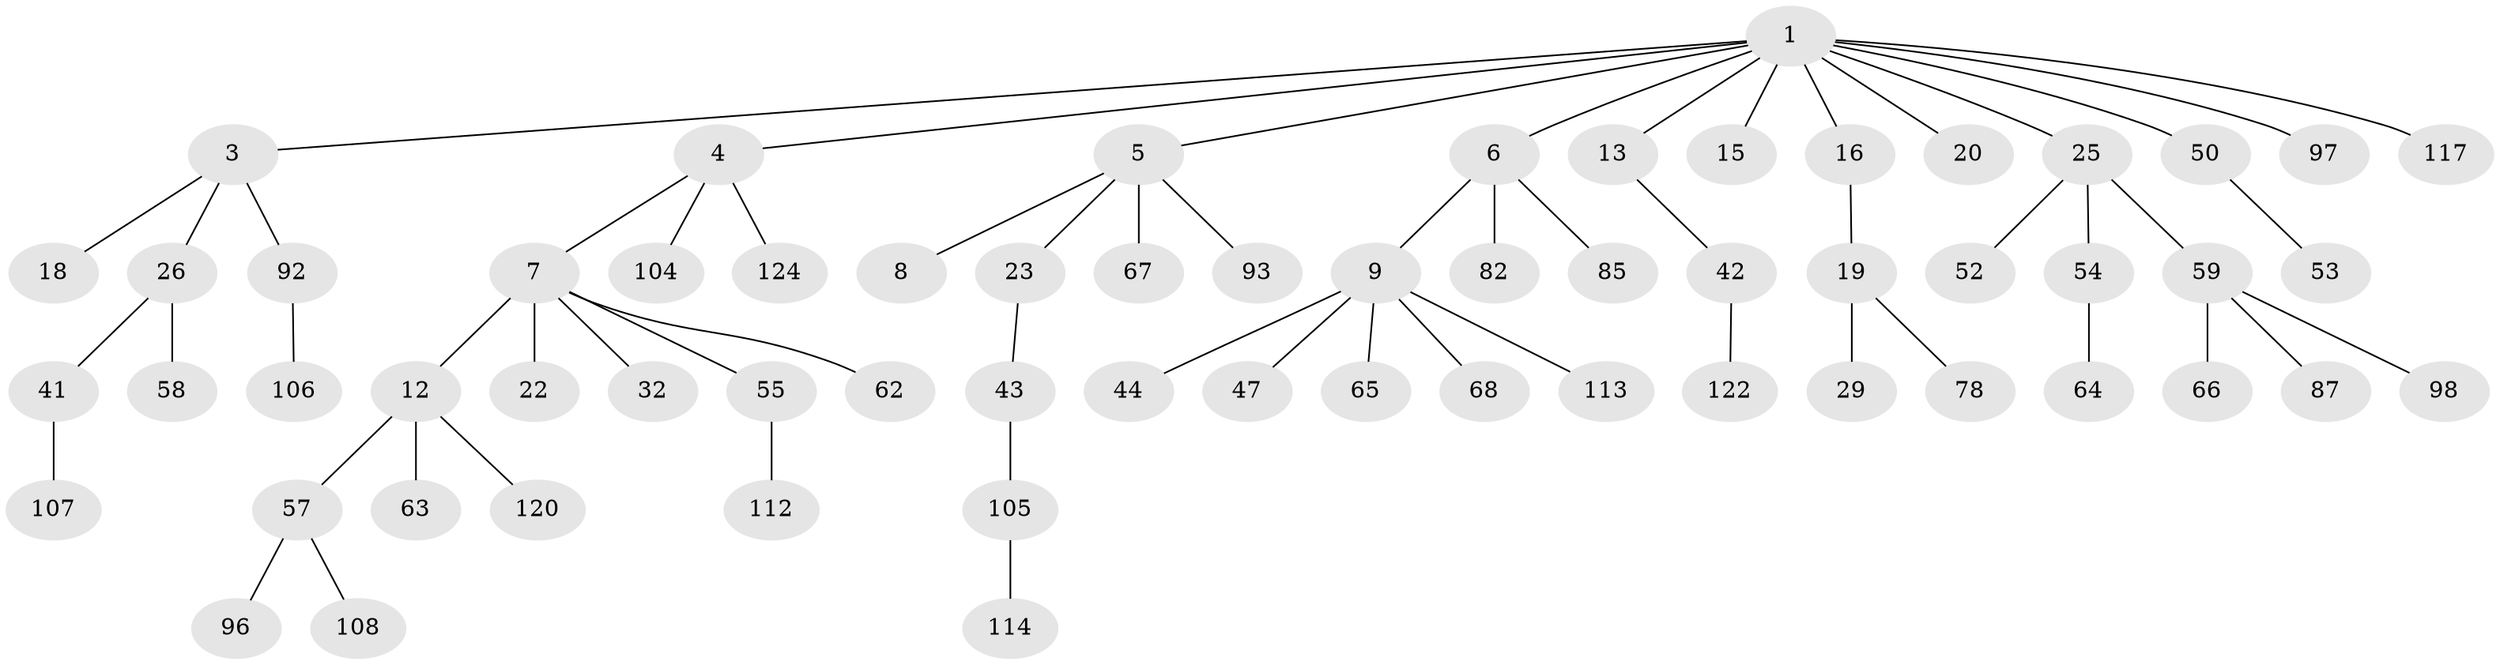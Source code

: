 // original degree distribution, {9: 0.008, 5: 0.032, 4: 0.096, 6: 0.008, 1: 0.496, 2: 0.256, 3: 0.104}
// Generated by graph-tools (version 1.1) at 2025/19/03/04/25 18:19:03]
// undirected, 62 vertices, 61 edges
graph export_dot {
graph [start="1"]
  node [color=gray90,style=filled];
  1 [super="+2"];
  3 [super="+14+84"];
  4 [super="+75+10"];
  5;
  6;
  7 [super="+17+11+95+111"];
  8;
  9 [super="+36+24"];
  12;
  13 [super="+27+34"];
  15 [super="+33"];
  16 [super="+80+31"];
  18 [super="+90+39"];
  19 [super="+35"];
  20;
  22;
  23;
  25 [super="+28+37"];
  26;
  29 [super="+40"];
  32 [super="+73"];
  41 [super="+72"];
  42;
  43;
  44;
  47 [super="+81"];
  50 [super="+110+56"];
  52 [super="+77"];
  53;
  54;
  55 [super="+89+70+99"];
  57;
  58;
  59 [super="+60+61+115"];
  62;
  63;
  64;
  65 [super="+91"];
  66 [super="+79"];
  67;
  68;
  78;
  82 [super="+121"];
  85 [super="+86"];
  87 [super="+94"];
  92 [super="+100"];
  93;
  96;
  97;
  98;
  104;
  105;
  106;
  107;
  108;
  112 [super="+118"];
  113;
  114;
  117;
  120;
  122;
  124 [super="+125"];
  1 -- 5;
  1 -- 6;
  1 -- 15;
  1 -- 20;
  1 -- 25;
  1 -- 50;
  1 -- 97;
  1 -- 117;
  1 -- 16;
  1 -- 3;
  1 -- 4;
  1 -- 13;
  3 -- 26;
  3 -- 18;
  3 -- 92;
  4 -- 7;
  4 -- 104;
  4 -- 124;
  5 -- 8;
  5 -- 23;
  5 -- 67;
  5 -- 93;
  6 -- 9;
  6 -- 82;
  6 -- 85;
  7 -- 12;
  7 -- 55;
  7 -- 62;
  7 -- 32;
  7 -- 22;
  9 -- 44;
  9 -- 65;
  9 -- 113;
  9 -- 47;
  9 -- 68;
  12 -- 57;
  12 -- 63;
  12 -- 120;
  13 -- 42;
  16 -- 19;
  19 -- 29;
  19 -- 78;
  23 -- 43;
  25 -- 52;
  25 -- 54;
  25 -- 59;
  26 -- 41;
  26 -- 58;
  41 -- 107;
  42 -- 122;
  43 -- 105;
  50 -- 53;
  54 -- 64;
  55 -- 112;
  57 -- 96;
  57 -- 108;
  59 -- 98;
  59 -- 87;
  59 -- 66;
  92 -- 106;
  105 -- 114;
}
